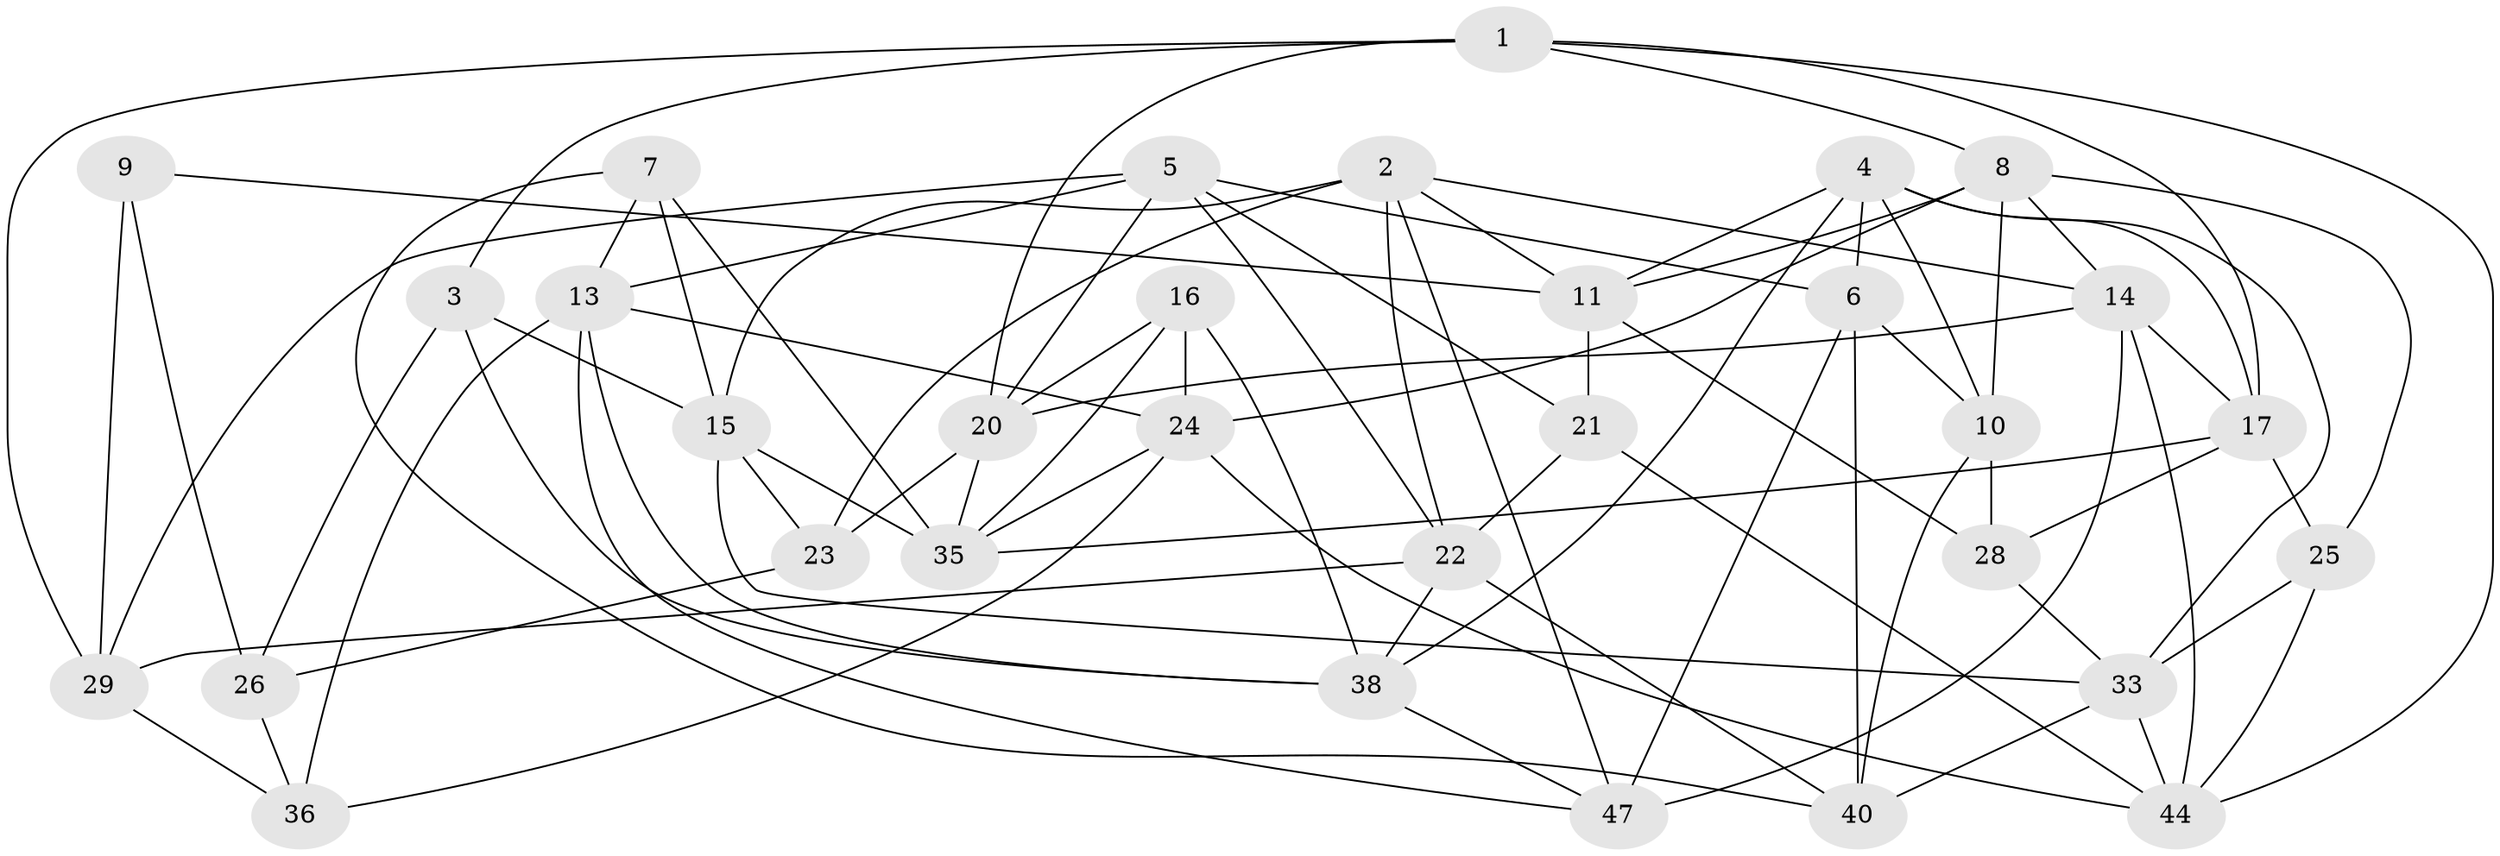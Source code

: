 // Generated by graph-tools (version 1.1) at 2025/24/03/03/25 07:24:30]
// undirected, 32 vertices, 83 edges
graph export_dot {
graph [start="1"]
  node [color=gray90,style=filled];
  1 [super="+31"];
  2 [super="+18"];
  3;
  4 [super="+12"];
  5 [super="+41"];
  6 [super="+30"];
  7;
  8 [super="+45"];
  9;
  10 [super="+19"];
  11 [super="+42"];
  13 [super="+27"];
  14 [super="+37"];
  15 [super="+52"];
  16;
  17 [super="+34"];
  20 [super="+39"];
  21;
  22 [super="+50"];
  23;
  24 [super="+43"];
  25;
  26;
  28;
  29 [super="+32"];
  33 [super="+53"];
  35 [super="+49"];
  36;
  38 [super="+54"];
  40 [super="+46"];
  44 [super="+48"];
  47 [super="+51"];
  1 -- 8;
  1 -- 17;
  1 -- 29;
  1 -- 3;
  1 -- 20;
  1 -- 44;
  2 -- 15;
  2 -- 23;
  2 -- 47;
  2 -- 11;
  2 -- 22;
  2 -- 14;
  3 -- 26;
  3 -- 38;
  3 -- 15;
  4 -- 17;
  4 -- 11;
  4 -- 10;
  4 -- 38;
  4 -- 33;
  4 -- 6;
  5 -- 21;
  5 -- 20;
  5 -- 13;
  5 -- 29;
  5 -- 6;
  5 -- 22;
  6 -- 10;
  6 -- 40;
  6 -- 47 [weight=2];
  7 -- 35;
  7 -- 40;
  7 -- 13;
  7 -- 15;
  8 -- 14;
  8 -- 25;
  8 -- 24;
  8 -- 10;
  8 -- 11;
  9 -- 26;
  9 -- 11;
  9 -- 29 [weight=2];
  10 -- 40 [weight=2];
  10 -- 28;
  11 -- 28;
  11 -- 21;
  13 -- 24;
  13 -- 38;
  13 -- 47;
  13 -- 36;
  14 -- 20;
  14 -- 17;
  14 -- 47;
  14 -- 44;
  15 -- 23;
  15 -- 33;
  15 -- 35;
  16 -- 38;
  16 -- 20;
  16 -- 24;
  16 -- 35;
  17 -- 25;
  17 -- 28;
  17 -- 35;
  20 -- 35;
  20 -- 23;
  21 -- 44;
  21 -- 22;
  22 -- 38;
  22 -- 40;
  22 -- 29;
  23 -- 26;
  24 -- 36;
  24 -- 44;
  24 -- 35;
  25 -- 44;
  25 -- 33;
  26 -- 36;
  28 -- 33;
  29 -- 36;
  33 -- 40;
  33 -- 44;
  38 -- 47;
}
